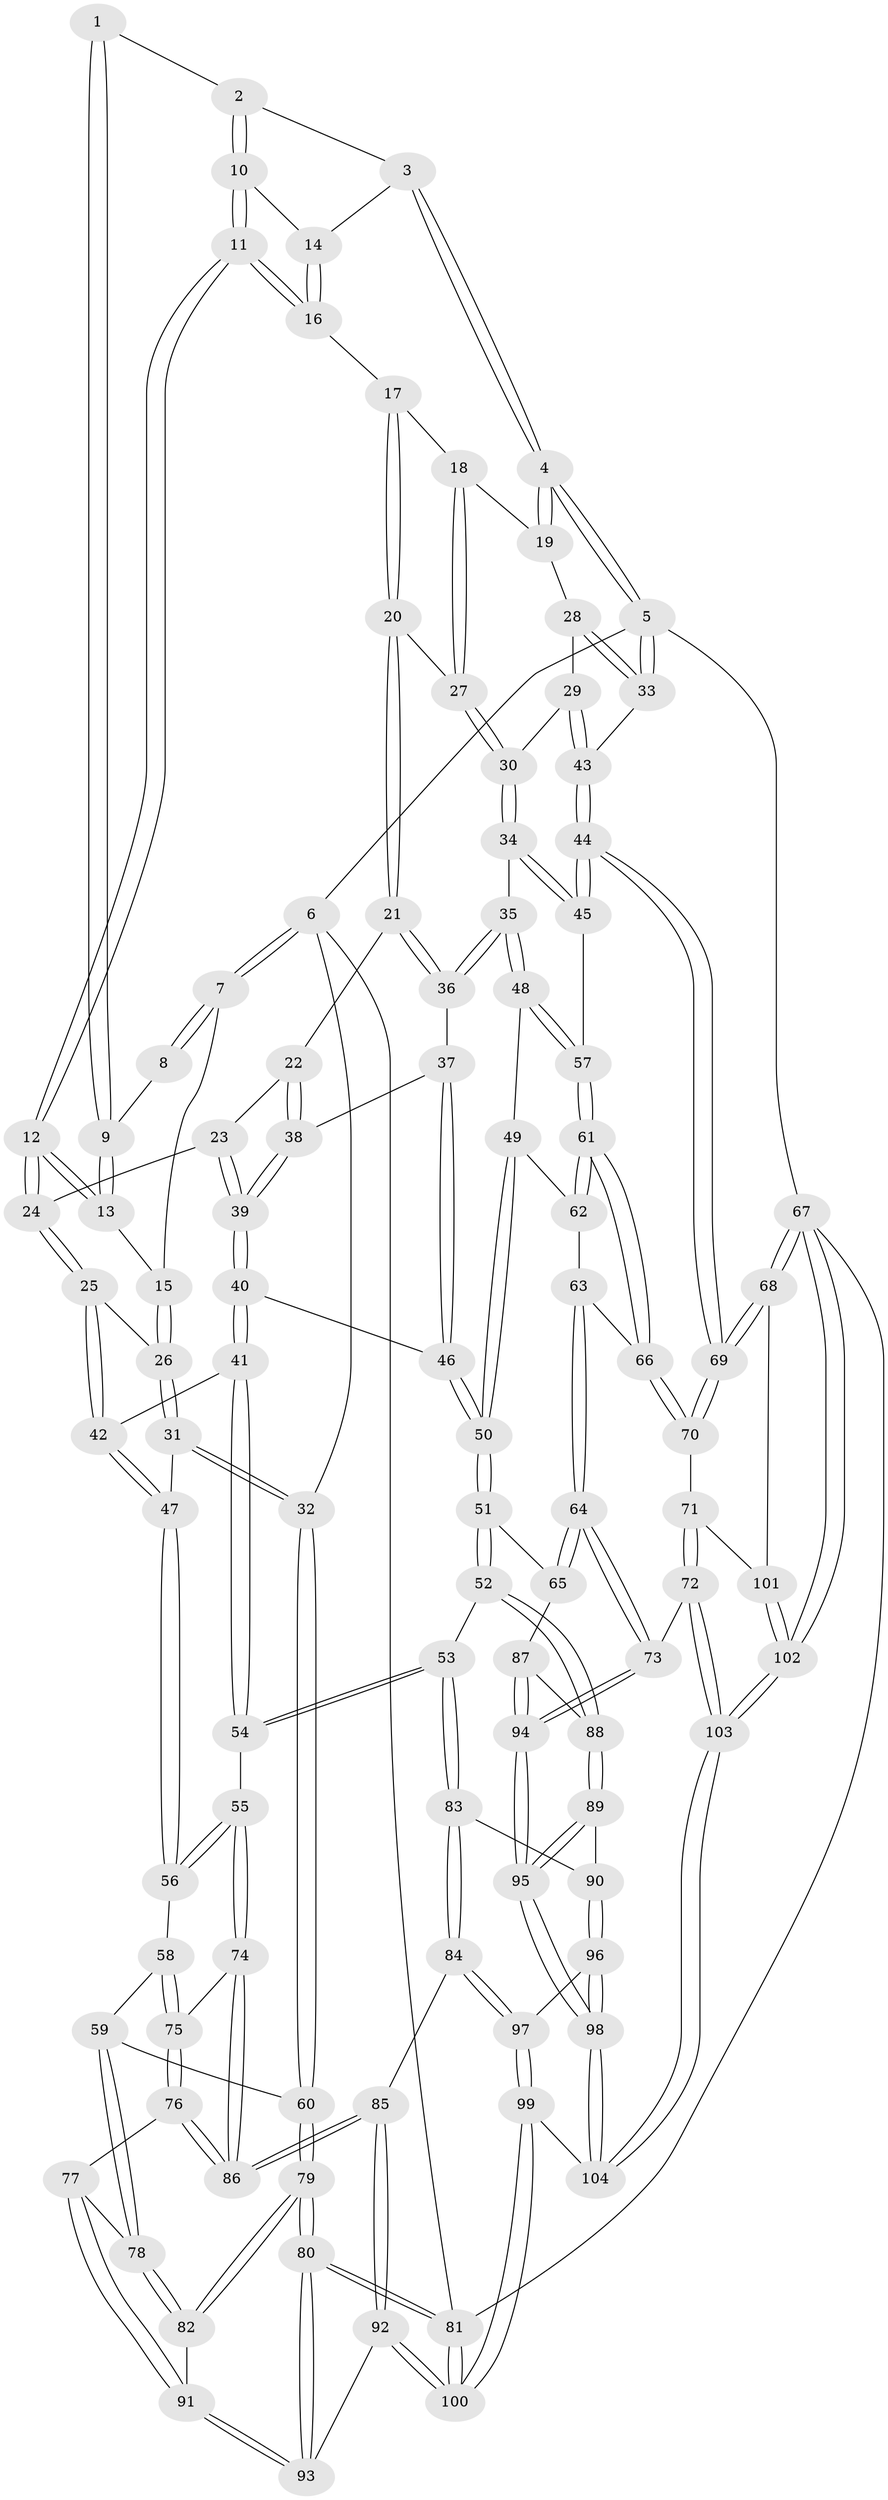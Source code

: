 // coarse degree distribution, {3: 0.19047619047619047, 4: 0.3492063492063492, 7: 0.031746031746031744, 6: 0.1111111111111111, 5: 0.31746031746031744}
// Generated by graph-tools (version 1.1) at 2025/42/03/06/25 10:42:32]
// undirected, 104 vertices, 257 edges
graph export_dot {
graph [start="1"]
  node [color=gray90,style=filled];
  1 [pos="+0.4778370043808581+0"];
  2 [pos="+0.4782816699141558+0"];
  3 [pos="+0.6538140052316418+0"];
  4 [pos="+1+0"];
  5 [pos="+1+0"];
  6 [pos="+0+0"];
  7 [pos="+0+0"];
  8 [pos="+0.20083254601599035+0"];
  9 [pos="+0.3285441264332286+0.0847640426718102"];
  10 [pos="+0.434851331732372+0.11188648683732726"];
  11 [pos="+0.424314765386887+0.1414146606848499"];
  12 [pos="+0.38392975041247285+0.21460611269986773"];
  13 [pos="+0.3169849902307135+0.11859102355985505"];
  14 [pos="+0.6547974695626+0"];
  15 [pos="+0.09261998156064644+0.02730708537355254"];
  16 [pos="+0.658054218858022+0.03916484162616762"];
  17 [pos="+0.658679812418733+0.04294874709141118"];
  18 [pos="+0.8401310513412187+0.14772292774242707"];
  19 [pos="+0.8976394146261051+0.13745754213214906"];
  20 [pos="+0.6239156353216406+0.20572017336581305"];
  21 [pos="+0.6206883253445834+0.20954182567394083"];
  22 [pos="+0.4040350757773008+0.2290573634711424"];
  23 [pos="+0.38756430950405873+0.22450793102990982"];
  24 [pos="+0.3856830747534558+0.22395180074001345"];
  25 [pos="+0.3802116127646532+0.2292944932092562"];
  26 [pos="+0.16697353565057363+0.31535900120242377"];
  27 [pos="+0.7782507119579676+0.24609565971447786"];
  28 [pos="+0.9159411831515621+0.2697644565139191"];
  29 [pos="+0.839101739571831+0.33173386092513085"];
  30 [pos="+0.8314811167663962+0.33565548674628076"];
  31 [pos="+0.10912465263241798+0.4169486263562632"];
  32 [pos="+0+0.47910658234982545"];
  33 [pos="+1+0.3359204650705864"];
  34 [pos="+0.7970030084361635+0.42346304459825224"];
  35 [pos="+0.7350708939582817+0.4586609337674445"];
  36 [pos="+0.633009373676885+0.3640052853567372"];
  37 [pos="+0.5813329941725349+0.3815047059129997"];
  38 [pos="+0.4843595523235283+0.34809566676305964"];
  39 [pos="+0.4547292946545984+0.43526704793562065"];
  40 [pos="+0.4506660061349049+0.44950635595737"];
  41 [pos="+0.396099801327694+0.4589082130934702"];
  42 [pos="+0.3700963950776681+0.4452980592646917"];
  43 [pos="+1+0.44688855136028266"];
  44 [pos="+1+0.5187452541777167"];
  45 [pos="+1+0.5341378655762979"];
  46 [pos="+0.508012637025982+0.46989682639426444"];
  47 [pos="+0.2081379975451236+0.486447702976205"];
  48 [pos="+0.7268974590505171+0.4876146075262311"];
  49 [pos="+0.7162193477424135+0.5042962648427212"];
  50 [pos="+0.5748118320216375+0.611455367978295"];
  51 [pos="+0.54520265467293+0.6717789258159063"];
  52 [pos="+0.5025057061298438+0.689222558081995"];
  53 [pos="+0.44283815992069403+0.6825402530388742"];
  54 [pos="+0.4265321069209633+0.6764094455997937"];
  55 [pos="+0.3554696915196126+0.6749810500711813"];
  56 [pos="+0.2329891458531961+0.5474212077981544"];
  57 [pos="+0.9122487870373909+0.6386054217345626"];
  58 [pos="+0.14838746280626286+0.694562536994597"];
  59 [pos="+0.08348113839164321+0.6881484156216854"];
  60 [pos="+0+0.5166413492851124"];
  61 [pos="+0.9039528505621506+0.6512014856359352"];
  62 [pos="+0.7605510891449099+0.619638401582033"];
  63 [pos="+0.7608032836741802+0.6711646932268148"];
  64 [pos="+0.7165897450908952+0.7770848164959852"];
  65 [pos="+0.6498082443417571+0.7417280636753686"];
  66 [pos="+0.9020924915854527+0.655567461775944"];
  67 [pos="+1+1"];
  68 [pos="+1+0.8479076149588723"];
  69 [pos="+1+0.8134448602291449"];
  70 [pos="+0.8762376450015114+0.7761866414951551"];
  71 [pos="+0.8133567884126189+0.8368835647475443"];
  72 [pos="+0.7951296119338466+0.8431995724022241"];
  73 [pos="+0.7652211085247731+0.8346876657167005"];
  74 [pos="+0.2637162002390244+0.7568502489959699"];
  75 [pos="+0.18348881822073554+0.7278354313839305"];
  76 [pos="+0.12106142399496753+0.8154641206330489"];
  77 [pos="+0.10669323231553958+0.8226378200186544"];
  78 [pos="+0.08038465996361527+0.7974406612846716"];
  79 [pos="+0+0.7912547190991034"];
  80 [pos="+0+1"];
  81 [pos="+0+1"];
  82 [pos="+0+0.8206323112084815"];
  83 [pos="+0.3712685233099324+0.8636348738785675"];
  84 [pos="+0.32295835162108244+0.8940764254864679"];
  85 [pos="+0.2607206500766633+0.857613888995721"];
  86 [pos="+0.2559251616942981+0.8277804524611643"];
  87 [pos="+0.5900634910860335+0.866574061218115"];
  88 [pos="+0.5058837252275559+0.8563341045574588"];
  89 [pos="+0.49809808811516587+0.8829115939527344"];
  90 [pos="+0.4840643383705488+0.8943835430791229"];
  91 [pos="+0.10562645151349069+0.9269491218858352"];
  92 [pos="+0.1410736676148439+0.9672623069267727"];
  93 [pos="+0.10780006393721665+0.9308367095347794"];
  94 [pos="+0.6655897933924281+0.9182637743451678"];
  95 [pos="+0.6204912950328646+0.9859761429947861"];
  96 [pos="+0.46121165468761666+0.9391813040648442"];
  97 [pos="+0.3722114835705144+1"];
  98 [pos="+0.6133526016954782+1"];
  99 [pos="+0.334132340725161+1"];
  100 [pos="+0.17884029690069989+1"];
  101 [pos="+0.9066731069956513+0.8890083067057143"];
  102 [pos="+1+1"];
  103 [pos="+0.8638486387936722+1"];
  104 [pos="+0.6206809829103035+1"];
  1 -- 2;
  1 -- 9;
  1 -- 9;
  2 -- 3;
  2 -- 10;
  2 -- 10;
  3 -- 4;
  3 -- 4;
  3 -- 14;
  4 -- 5;
  4 -- 5;
  4 -- 19;
  4 -- 19;
  5 -- 6;
  5 -- 33;
  5 -- 33;
  5 -- 67;
  6 -- 7;
  6 -- 7;
  6 -- 32;
  6 -- 81;
  7 -- 8;
  7 -- 8;
  7 -- 15;
  8 -- 9;
  9 -- 13;
  9 -- 13;
  10 -- 11;
  10 -- 11;
  10 -- 14;
  11 -- 12;
  11 -- 12;
  11 -- 16;
  11 -- 16;
  12 -- 13;
  12 -- 13;
  12 -- 24;
  12 -- 24;
  13 -- 15;
  14 -- 16;
  14 -- 16;
  15 -- 26;
  15 -- 26;
  16 -- 17;
  17 -- 18;
  17 -- 20;
  17 -- 20;
  18 -- 19;
  18 -- 27;
  18 -- 27;
  19 -- 28;
  20 -- 21;
  20 -- 21;
  20 -- 27;
  21 -- 22;
  21 -- 36;
  21 -- 36;
  22 -- 23;
  22 -- 38;
  22 -- 38;
  23 -- 24;
  23 -- 39;
  23 -- 39;
  24 -- 25;
  24 -- 25;
  25 -- 26;
  25 -- 42;
  25 -- 42;
  26 -- 31;
  26 -- 31;
  27 -- 30;
  27 -- 30;
  28 -- 29;
  28 -- 33;
  28 -- 33;
  29 -- 30;
  29 -- 43;
  29 -- 43;
  30 -- 34;
  30 -- 34;
  31 -- 32;
  31 -- 32;
  31 -- 47;
  32 -- 60;
  32 -- 60;
  33 -- 43;
  34 -- 35;
  34 -- 45;
  34 -- 45;
  35 -- 36;
  35 -- 36;
  35 -- 48;
  35 -- 48;
  36 -- 37;
  37 -- 38;
  37 -- 46;
  37 -- 46;
  38 -- 39;
  38 -- 39;
  39 -- 40;
  39 -- 40;
  40 -- 41;
  40 -- 41;
  40 -- 46;
  41 -- 42;
  41 -- 54;
  41 -- 54;
  42 -- 47;
  42 -- 47;
  43 -- 44;
  43 -- 44;
  44 -- 45;
  44 -- 45;
  44 -- 69;
  44 -- 69;
  45 -- 57;
  46 -- 50;
  46 -- 50;
  47 -- 56;
  47 -- 56;
  48 -- 49;
  48 -- 57;
  48 -- 57;
  49 -- 50;
  49 -- 50;
  49 -- 62;
  50 -- 51;
  50 -- 51;
  51 -- 52;
  51 -- 52;
  51 -- 65;
  52 -- 53;
  52 -- 88;
  52 -- 88;
  53 -- 54;
  53 -- 54;
  53 -- 83;
  53 -- 83;
  54 -- 55;
  55 -- 56;
  55 -- 56;
  55 -- 74;
  55 -- 74;
  56 -- 58;
  57 -- 61;
  57 -- 61;
  58 -- 59;
  58 -- 75;
  58 -- 75;
  59 -- 60;
  59 -- 78;
  59 -- 78;
  60 -- 79;
  60 -- 79;
  61 -- 62;
  61 -- 62;
  61 -- 66;
  61 -- 66;
  62 -- 63;
  63 -- 64;
  63 -- 64;
  63 -- 66;
  64 -- 65;
  64 -- 65;
  64 -- 73;
  64 -- 73;
  65 -- 87;
  66 -- 70;
  66 -- 70;
  67 -- 68;
  67 -- 68;
  67 -- 102;
  67 -- 102;
  67 -- 81;
  68 -- 69;
  68 -- 69;
  68 -- 101;
  69 -- 70;
  69 -- 70;
  70 -- 71;
  71 -- 72;
  71 -- 72;
  71 -- 101;
  72 -- 73;
  72 -- 103;
  72 -- 103;
  73 -- 94;
  73 -- 94;
  74 -- 75;
  74 -- 86;
  74 -- 86;
  75 -- 76;
  75 -- 76;
  76 -- 77;
  76 -- 86;
  76 -- 86;
  77 -- 78;
  77 -- 91;
  77 -- 91;
  78 -- 82;
  78 -- 82;
  79 -- 80;
  79 -- 80;
  79 -- 82;
  79 -- 82;
  80 -- 81;
  80 -- 81;
  80 -- 93;
  80 -- 93;
  81 -- 100;
  81 -- 100;
  82 -- 91;
  83 -- 84;
  83 -- 84;
  83 -- 90;
  84 -- 85;
  84 -- 97;
  84 -- 97;
  85 -- 86;
  85 -- 86;
  85 -- 92;
  85 -- 92;
  87 -- 88;
  87 -- 94;
  87 -- 94;
  88 -- 89;
  88 -- 89;
  89 -- 90;
  89 -- 95;
  89 -- 95;
  90 -- 96;
  90 -- 96;
  91 -- 93;
  91 -- 93;
  92 -- 93;
  92 -- 100;
  92 -- 100;
  94 -- 95;
  94 -- 95;
  95 -- 98;
  95 -- 98;
  96 -- 97;
  96 -- 98;
  96 -- 98;
  97 -- 99;
  97 -- 99;
  98 -- 104;
  98 -- 104;
  99 -- 100;
  99 -- 100;
  99 -- 104;
  101 -- 102;
  101 -- 102;
  102 -- 103;
  102 -- 103;
  103 -- 104;
  103 -- 104;
}
